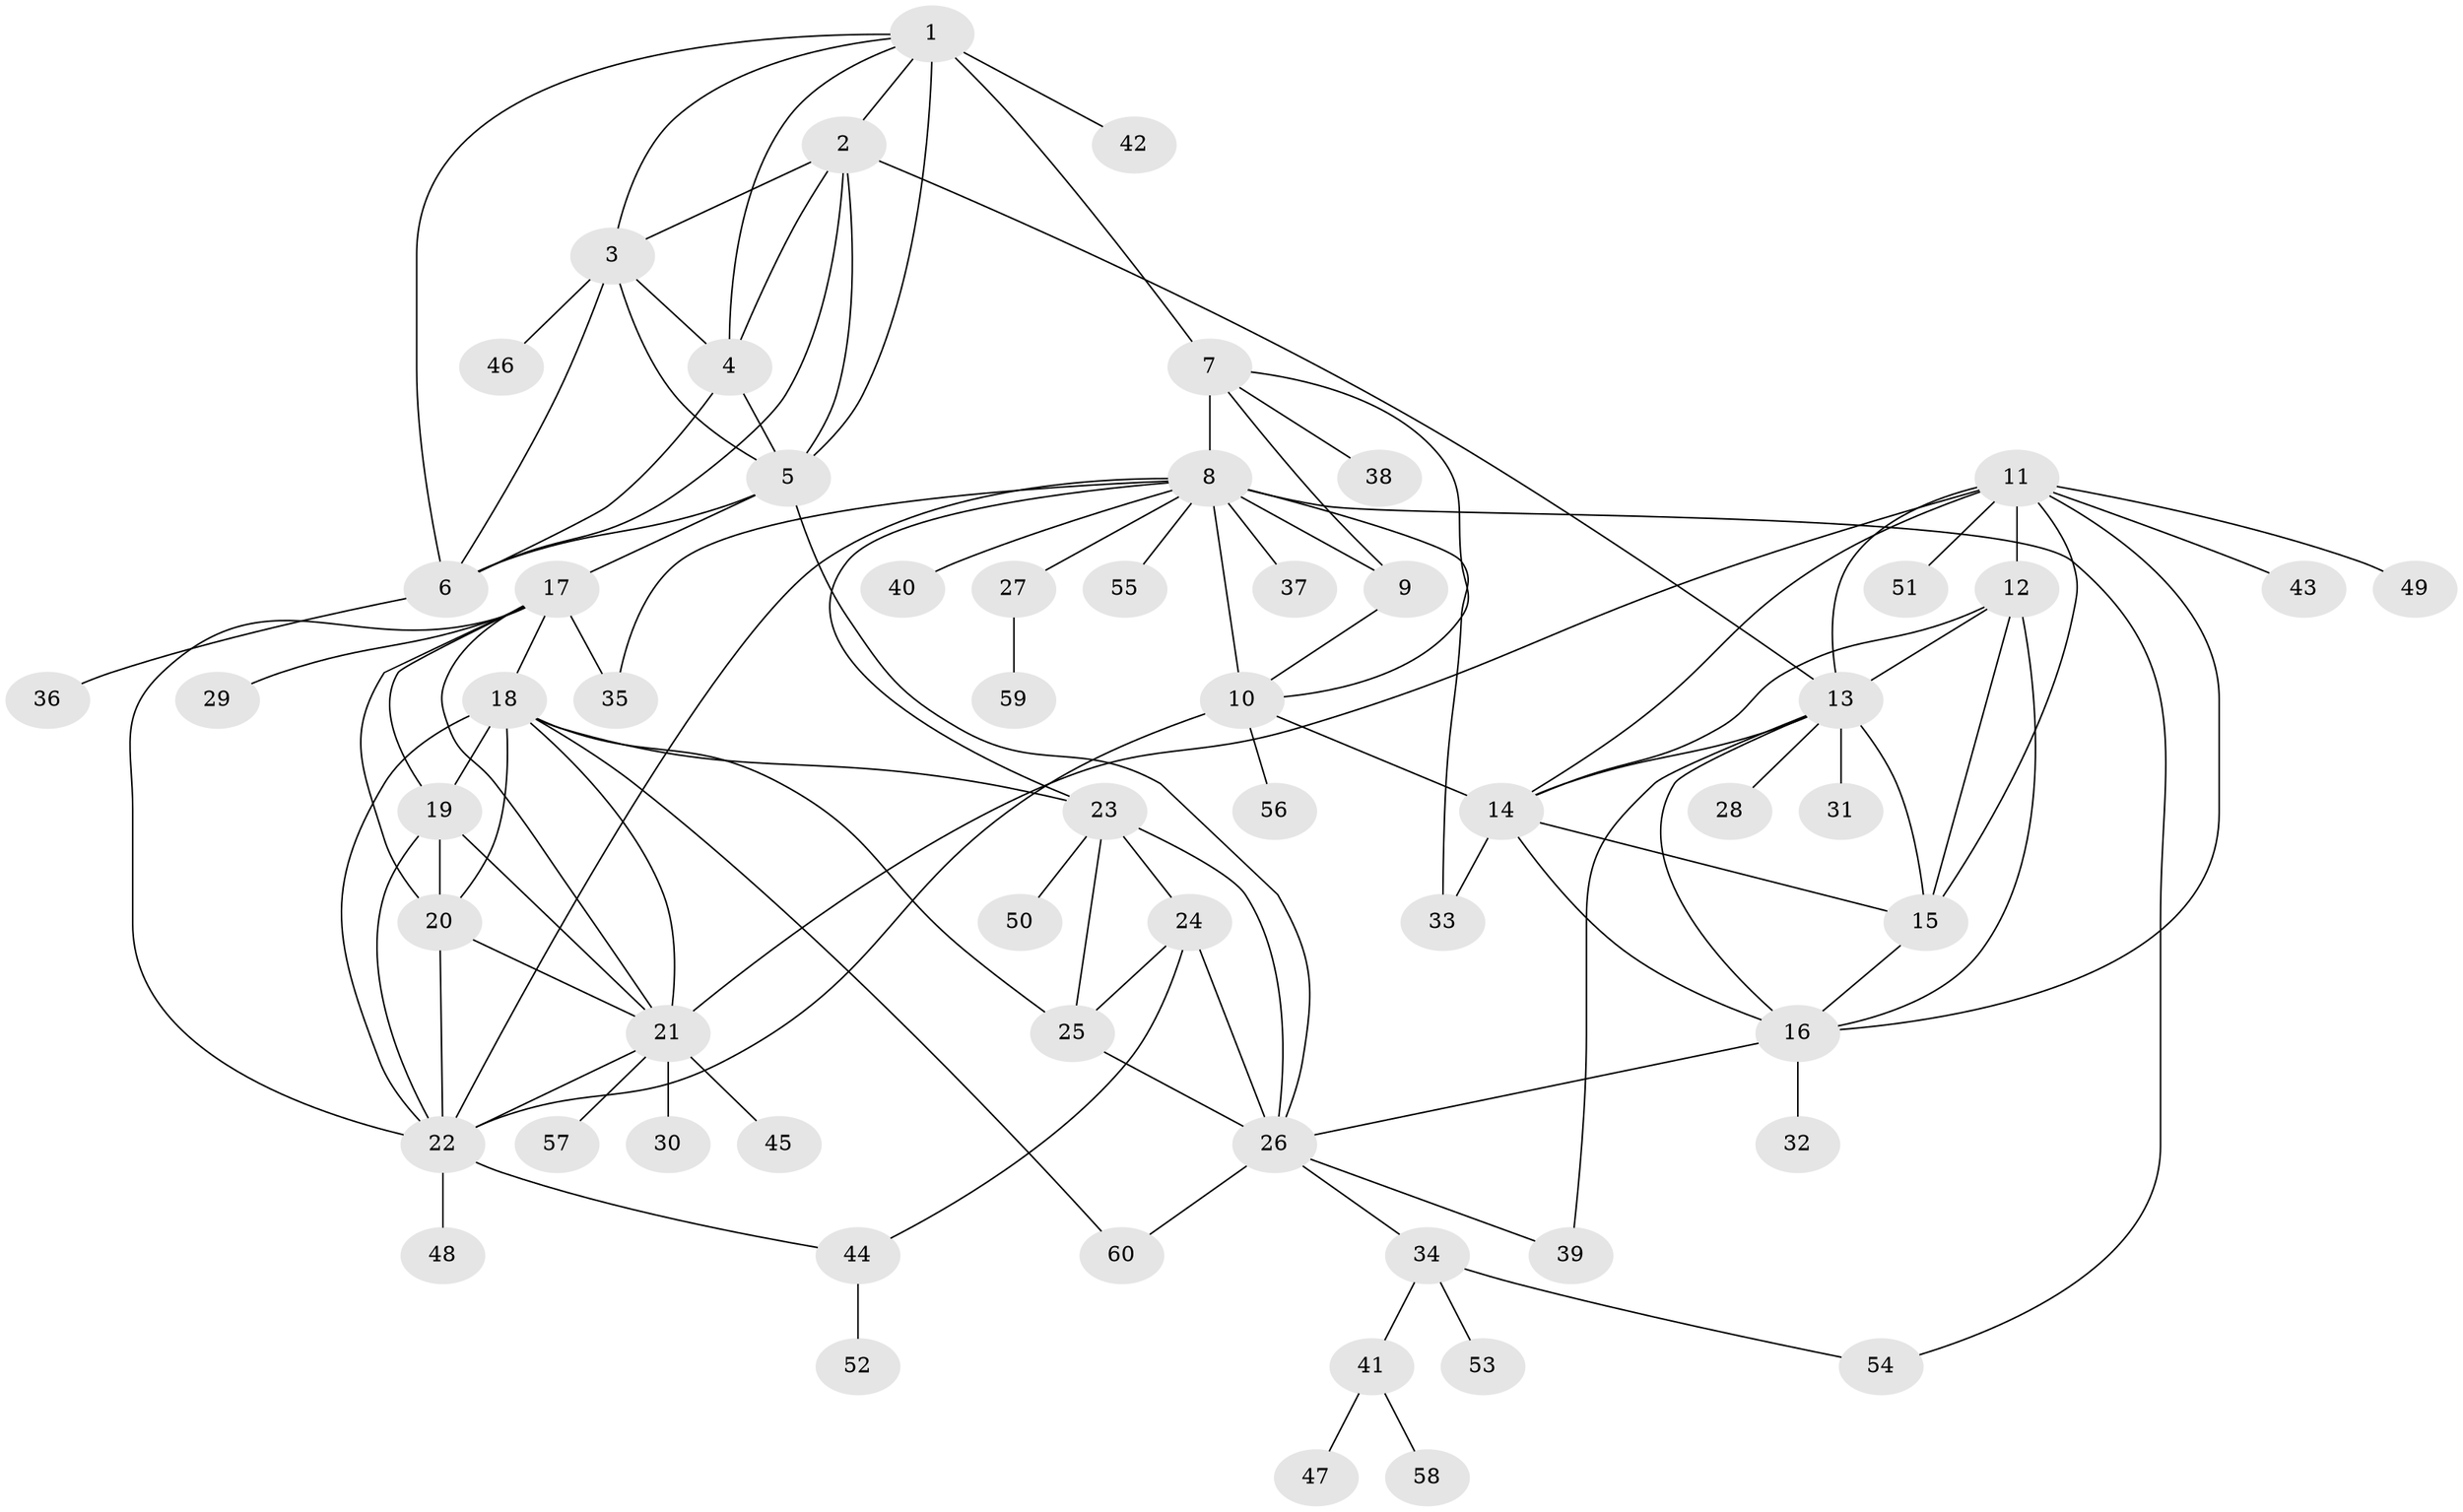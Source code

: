 // original degree distribution, {9: 0.025, 7: 0.05, 8: 0.06666666666666667, 6: 0.041666666666666664, 11: 0.016666666666666666, 10: 0.025, 12: 0.016666666666666666, 5: 0.016666666666666666, 3: 0.008333333333333333, 2: 0.16666666666666666, 1: 0.55, 4: 0.016666666666666666}
// Generated by graph-tools (version 1.1) at 2025/37/03/09/25 02:37:15]
// undirected, 60 vertices, 109 edges
graph export_dot {
graph [start="1"]
  node [color=gray90,style=filled];
  1;
  2;
  3;
  4;
  5;
  6;
  7;
  8;
  9;
  10;
  11;
  12;
  13;
  14;
  15;
  16;
  17;
  18;
  19;
  20;
  21;
  22;
  23;
  24;
  25;
  26;
  27;
  28;
  29;
  30;
  31;
  32;
  33;
  34;
  35;
  36;
  37;
  38;
  39;
  40;
  41;
  42;
  43;
  44;
  45;
  46;
  47;
  48;
  49;
  50;
  51;
  52;
  53;
  54;
  55;
  56;
  57;
  58;
  59;
  60;
  1 -- 2 [weight=1.0];
  1 -- 3 [weight=1.0];
  1 -- 4 [weight=1.0];
  1 -- 5 [weight=1.0];
  1 -- 6 [weight=1.0];
  1 -- 7 [weight=1.0];
  1 -- 42 [weight=2.0];
  2 -- 3 [weight=1.0];
  2 -- 4 [weight=1.0];
  2 -- 5 [weight=1.0];
  2 -- 6 [weight=1.0];
  2 -- 13 [weight=1.0];
  3 -- 4 [weight=1.0];
  3 -- 5 [weight=1.0];
  3 -- 6 [weight=1.0];
  3 -- 46 [weight=2.0];
  4 -- 5 [weight=3.0];
  4 -- 6 [weight=1.0];
  5 -- 6 [weight=1.0];
  5 -- 17 [weight=1.0];
  5 -- 26 [weight=1.0];
  6 -- 36 [weight=1.0];
  7 -- 8 [weight=3.0];
  7 -- 9 [weight=1.0];
  7 -- 10 [weight=1.0];
  7 -- 38 [weight=1.0];
  8 -- 9 [weight=3.0];
  8 -- 10 [weight=3.0];
  8 -- 22 [weight=1.0];
  8 -- 23 [weight=1.0];
  8 -- 27 [weight=1.0];
  8 -- 33 [weight=1.0];
  8 -- 35 [weight=1.0];
  8 -- 37 [weight=1.0];
  8 -- 40 [weight=1.0];
  8 -- 54 [weight=1.0];
  8 -- 55 [weight=1.0];
  9 -- 10 [weight=1.0];
  10 -- 14 [weight=1.0];
  10 -- 22 [weight=1.0];
  10 -- 56 [weight=1.0];
  11 -- 12 [weight=1.0];
  11 -- 13 [weight=1.0];
  11 -- 14 [weight=1.0];
  11 -- 15 [weight=1.0];
  11 -- 16 [weight=1.0];
  11 -- 21 [weight=1.0];
  11 -- 43 [weight=1.0];
  11 -- 49 [weight=1.0];
  11 -- 51 [weight=1.0];
  12 -- 13 [weight=1.0];
  12 -- 14 [weight=1.0];
  12 -- 15 [weight=1.0];
  12 -- 16 [weight=1.0];
  13 -- 14 [weight=1.0];
  13 -- 15 [weight=2.0];
  13 -- 16 [weight=1.0];
  13 -- 28 [weight=1.0];
  13 -- 31 [weight=1.0];
  13 -- 39 [weight=1.0];
  14 -- 15 [weight=1.0];
  14 -- 16 [weight=1.0];
  14 -- 33 [weight=5.0];
  15 -- 16 [weight=1.0];
  16 -- 26 [weight=1.0];
  16 -- 32 [weight=2.0];
  17 -- 18 [weight=1.0];
  17 -- 19 [weight=1.0];
  17 -- 20 [weight=1.0];
  17 -- 21 [weight=1.0];
  17 -- 22 [weight=1.0];
  17 -- 29 [weight=1.0];
  17 -- 35 [weight=4.0];
  18 -- 19 [weight=3.0];
  18 -- 20 [weight=1.0];
  18 -- 21 [weight=1.0];
  18 -- 22 [weight=1.0];
  18 -- 23 [weight=1.0];
  18 -- 25 [weight=1.0];
  18 -- 60 [weight=1.0];
  19 -- 20 [weight=1.0];
  19 -- 21 [weight=1.0];
  19 -- 22 [weight=1.0];
  20 -- 21 [weight=1.0];
  20 -- 22 [weight=1.0];
  21 -- 22 [weight=1.0];
  21 -- 30 [weight=1.0];
  21 -- 45 [weight=1.0];
  21 -- 57 [weight=1.0];
  22 -- 44 [weight=1.0];
  22 -- 48 [weight=1.0];
  23 -- 24 [weight=4.0];
  23 -- 25 [weight=3.0];
  23 -- 26 [weight=3.0];
  23 -- 50 [weight=3.0];
  24 -- 25 [weight=1.0];
  24 -- 26 [weight=1.0];
  24 -- 44 [weight=1.0];
  25 -- 26 [weight=1.0];
  26 -- 34 [weight=1.0];
  26 -- 39 [weight=1.0];
  26 -- 60 [weight=1.0];
  27 -- 59 [weight=1.0];
  34 -- 41 [weight=1.0];
  34 -- 53 [weight=1.0];
  34 -- 54 [weight=1.0];
  41 -- 47 [weight=1.0];
  41 -- 58 [weight=1.0];
  44 -- 52 [weight=1.0];
}
